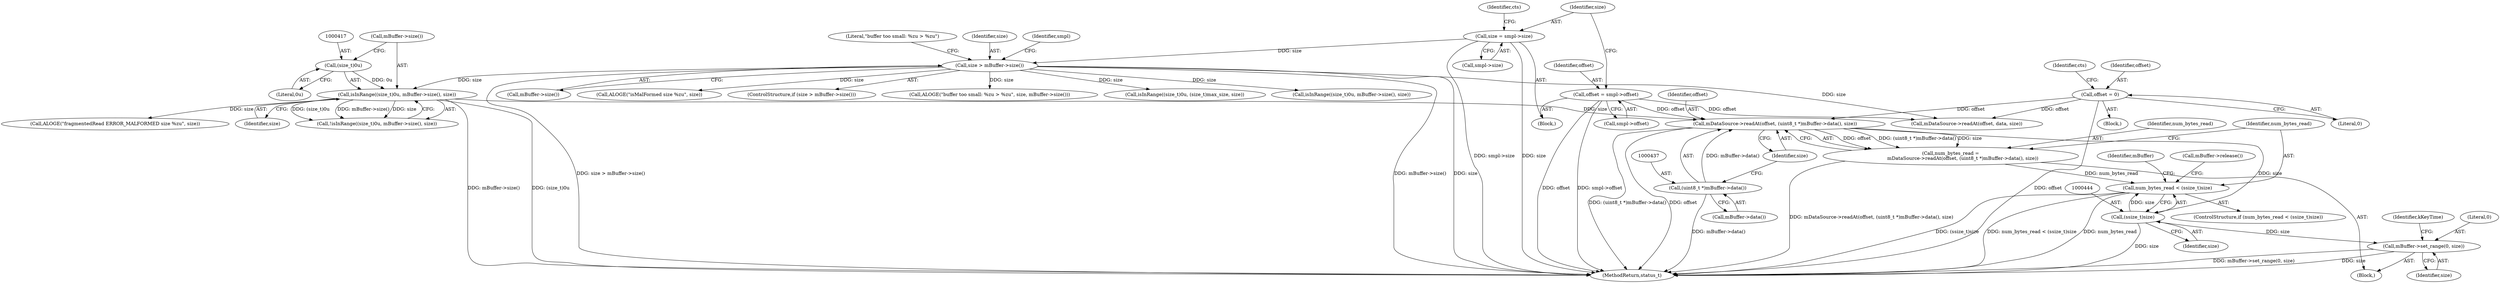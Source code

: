 digraph "0_Android_5403587a74aee2fb57076528c3927851531c8afb@API" {
"1000434" [label="(Call,mDataSource->readAt(offset, (uint8_t *)mBuffer->data(), size))"];
"1000238" [label="(Call,offset = 0)"];
"1000303" [label="(Call,offset = smpl->offset)"];
"1000436" [label="(Call,(uint8_t *)mBuffer->data())"];
"1000415" [label="(Call,isInRange((size_t)0u, mBuffer->size(), size))"];
"1000416" [label="(Call,(size_t)0u)"];
"1000347" [label="(Call,size > mBuffer->size())"];
"1000308" [label="(Call,size = smpl->size)"];
"1000432" [label="(Call,num_bytes_read =\n                mDataSource->readAt(offset, (uint8_t *)mBuffer->data(), size))"];
"1000441" [label="(Call,num_bytes_read < (ssize_t)size)"];
"1000443" [label="(Call,(ssize_t)size)"];
"1000459" [label="(Call,mBuffer->set_range(0, size))"];
"1000443" [label="(Call,(ssize_t)size)"];
"1000441" [label="(Call,num_bytes_read < (ssize_t)size)"];
"1000457" [label="(Identifier,mBuffer)"];
"1000694" [label="(Call,mDataSource->readAt(offset, data, size))"];
"1000314" [label="(Identifier,cts)"];
"1000359" [label="(Identifier,smpl)"];
"1000438" [label="(Call,mBuffer->data())"];
"1000426" [label="(Call,ALOGE(\"fragmentedRead ERROR_MALFORMED size %zu\", size))"];
"1000310" [label="(Call,smpl->size)"];
"1000440" [label="(ControlStructure,if (num_bytes_read < (ssize_t)size))"];
"1000463" [label="(Identifier,kKeyTime)"];
"1000436" [label="(Call,(uint8_t *)mBuffer->data())"];
"1000447" [label="(Call,mBuffer->release())"];
"1000432" [label="(Call,num_bytes_read =\n                mDataSource->readAt(offset, (uint8_t *)mBuffer->data(), size))"];
"1000349" [label="(Call,mBuffer->size())"];
"1000412" [label="(Block,)"];
"1000106" [label="(Block,)"];
"1000244" [label="(Identifier,cts)"];
"1000459" [label="(Call,mBuffer->set_range(0, size))"];
"1000419" [label="(Call,mBuffer->size())"];
"1000460" [label="(Literal,0)"];
"1000258" [label="(Block,)"];
"1000418" [label="(Literal,0u)"];
"1000420" [label="(Identifier,size)"];
"1000435" [label="(Identifier,offset)"];
"1000461" [label="(Identifier,size)"];
"1000434" [label="(Call,mDataSource->readAt(offset, (uint8_t *)mBuffer->data(), size))"];
"1000678" [label="(Call,ALOGE(\"isMalFormed size %zu\", size))"];
"1000303" [label="(Call,offset = smpl->offset)"];
"1000240" [label="(Literal,0)"];
"1000414" [label="(Call,!isInRange((size_t)0u, mBuffer->size(), size))"];
"1000346" [label="(ControlStructure,if (size > mBuffer->size()))"];
"1000433" [label="(Identifier,num_bytes_read)"];
"1000442" [label="(Identifier,num_bytes_read)"];
"1000352" [label="(Literal,\"buffer too small: %zu > %zu\")"];
"1000308" [label="(Call,size = smpl->size)"];
"1000304" [label="(Identifier,offset)"];
"1000415" [label="(Call,isInRange((size_t)0u, mBuffer->size(), size))"];
"1000416" [label="(Call,(size_t)0u)"];
"1000348" [label="(Identifier,size)"];
"1000238" [label="(Call,offset = 0)"];
"1000351" [label="(Call,ALOGE(\"buffer too small: %zu > %zu\", size, mBuffer->size()))"];
"1000654" [label="(Call,isInRange((size_t)0u, (size_t)max_size, size))"];
"1000239" [label="(Identifier,offset)"];
"1000624" [label="(Call,isInRange((size_t)0u, mBuffer->size(), size))"];
"1000305" [label="(Call,smpl->offset)"];
"1000347" [label="(Call,size > mBuffer->size())"];
"1000445" [label="(Identifier,size)"];
"1000912" [label="(MethodReturn,status_t)"];
"1000439" [label="(Identifier,size)"];
"1000309" [label="(Identifier,size)"];
"1000434" -> "1000432"  [label="AST: "];
"1000434" -> "1000439"  [label="CFG: "];
"1000435" -> "1000434"  [label="AST: "];
"1000436" -> "1000434"  [label="AST: "];
"1000439" -> "1000434"  [label="AST: "];
"1000432" -> "1000434"  [label="CFG: "];
"1000434" -> "1000912"  [label="DDG: (uint8_t *)mBuffer->data()"];
"1000434" -> "1000912"  [label="DDG: offset"];
"1000434" -> "1000432"  [label="DDG: offset"];
"1000434" -> "1000432"  [label="DDG: (uint8_t *)mBuffer->data()"];
"1000434" -> "1000432"  [label="DDG: size"];
"1000238" -> "1000434"  [label="DDG: offset"];
"1000303" -> "1000434"  [label="DDG: offset"];
"1000436" -> "1000434"  [label="DDG: mBuffer->data()"];
"1000415" -> "1000434"  [label="DDG: size"];
"1000434" -> "1000443"  [label="DDG: size"];
"1000238" -> "1000106"  [label="AST: "];
"1000238" -> "1000240"  [label="CFG: "];
"1000239" -> "1000238"  [label="AST: "];
"1000240" -> "1000238"  [label="AST: "];
"1000244" -> "1000238"  [label="CFG: "];
"1000238" -> "1000912"  [label="DDG: offset"];
"1000238" -> "1000694"  [label="DDG: offset"];
"1000303" -> "1000258"  [label="AST: "];
"1000303" -> "1000305"  [label="CFG: "];
"1000304" -> "1000303"  [label="AST: "];
"1000305" -> "1000303"  [label="AST: "];
"1000309" -> "1000303"  [label="CFG: "];
"1000303" -> "1000912"  [label="DDG: offset"];
"1000303" -> "1000912"  [label="DDG: smpl->offset"];
"1000303" -> "1000694"  [label="DDG: offset"];
"1000436" -> "1000438"  [label="CFG: "];
"1000437" -> "1000436"  [label="AST: "];
"1000438" -> "1000436"  [label="AST: "];
"1000439" -> "1000436"  [label="CFG: "];
"1000436" -> "1000912"  [label="DDG: mBuffer->data()"];
"1000415" -> "1000414"  [label="AST: "];
"1000415" -> "1000420"  [label="CFG: "];
"1000416" -> "1000415"  [label="AST: "];
"1000419" -> "1000415"  [label="AST: "];
"1000420" -> "1000415"  [label="AST: "];
"1000414" -> "1000415"  [label="CFG: "];
"1000415" -> "1000912"  [label="DDG: (size_t)0u"];
"1000415" -> "1000912"  [label="DDG: mBuffer->size()"];
"1000415" -> "1000414"  [label="DDG: (size_t)0u"];
"1000415" -> "1000414"  [label="DDG: mBuffer->size()"];
"1000415" -> "1000414"  [label="DDG: size"];
"1000416" -> "1000415"  [label="DDG: 0u"];
"1000347" -> "1000415"  [label="DDG: size"];
"1000415" -> "1000426"  [label="DDG: size"];
"1000416" -> "1000418"  [label="CFG: "];
"1000417" -> "1000416"  [label="AST: "];
"1000418" -> "1000416"  [label="AST: "];
"1000419" -> "1000416"  [label="CFG: "];
"1000347" -> "1000346"  [label="AST: "];
"1000347" -> "1000349"  [label="CFG: "];
"1000348" -> "1000347"  [label="AST: "];
"1000349" -> "1000347"  [label="AST: "];
"1000352" -> "1000347"  [label="CFG: "];
"1000359" -> "1000347"  [label="CFG: "];
"1000347" -> "1000912"  [label="DDG: mBuffer->size()"];
"1000347" -> "1000912"  [label="DDG: size"];
"1000347" -> "1000912"  [label="DDG: size > mBuffer->size()"];
"1000308" -> "1000347"  [label="DDG: size"];
"1000347" -> "1000351"  [label="DDG: size"];
"1000347" -> "1000624"  [label="DDG: size"];
"1000347" -> "1000654"  [label="DDG: size"];
"1000347" -> "1000678"  [label="DDG: size"];
"1000347" -> "1000694"  [label="DDG: size"];
"1000308" -> "1000258"  [label="AST: "];
"1000308" -> "1000310"  [label="CFG: "];
"1000309" -> "1000308"  [label="AST: "];
"1000310" -> "1000308"  [label="AST: "];
"1000314" -> "1000308"  [label="CFG: "];
"1000308" -> "1000912"  [label="DDG: smpl->size"];
"1000308" -> "1000912"  [label="DDG: size"];
"1000432" -> "1000412"  [label="AST: "];
"1000433" -> "1000432"  [label="AST: "];
"1000442" -> "1000432"  [label="CFG: "];
"1000432" -> "1000912"  [label="DDG: mDataSource->readAt(offset, (uint8_t *)mBuffer->data(), size)"];
"1000432" -> "1000441"  [label="DDG: num_bytes_read"];
"1000441" -> "1000440"  [label="AST: "];
"1000441" -> "1000443"  [label="CFG: "];
"1000442" -> "1000441"  [label="AST: "];
"1000443" -> "1000441"  [label="AST: "];
"1000447" -> "1000441"  [label="CFG: "];
"1000457" -> "1000441"  [label="CFG: "];
"1000441" -> "1000912"  [label="DDG: num_bytes_read"];
"1000441" -> "1000912"  [label="DDG: (ssize_t)size"];
"1000441" -> "1000912"  [label="DDG: num_bytes_read < (ssize_t)size"];
"1000443" -> "1000441"  [label="DDG: size"];
"1000443" -> "1000445"  [label="CFG: "];
"1000444" -> "1000443"  [label="AST: "];
"1000445" -> "1000443"  [label="AST: "];
"1000443" -> "1000912"  [label="DDG: size"];
"1000443" -> "1000459"  [label="DDG: size"];
"1000459" -> "1000412"  [label="AST: "];
"1000459" -> "1000461"  [label="CFG: "];
"1000460" -> "1000459"  [label="AST: "];
"1000461" -> "1000459"  [label="AST: "];
"1000463" -> "1000459"  [label="CFG: "];
"1000459" -> "1000912"  [label="DDG: size"];
"1000459" -> "1000912"  [label="DDG: mBuffer->set_range(0, size)"];
}
